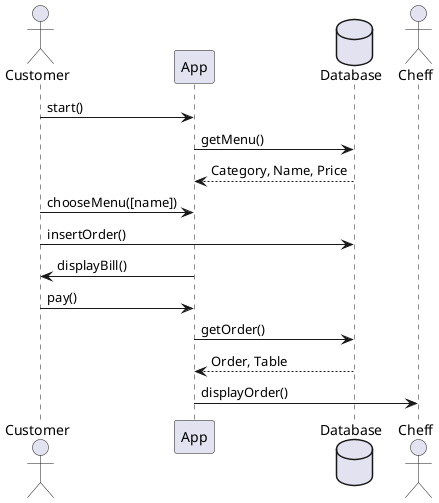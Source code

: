 @startuml SequenceDiagram

actor Customer 
participant App
database Database
actor Cheff

Customer -> App :start()
App -> Database :getMenu()
App <-- Database :Category, Name, Price
Customer -> App :chooseMenu([name])
Customer -> Database :insertOrder()
Customer <- App :displayBill()
Customer -> App :pay()
App -> Database :getOrder()
App <-- Database :Order, Table
App -> Cheff :displayOrder()

@enduml